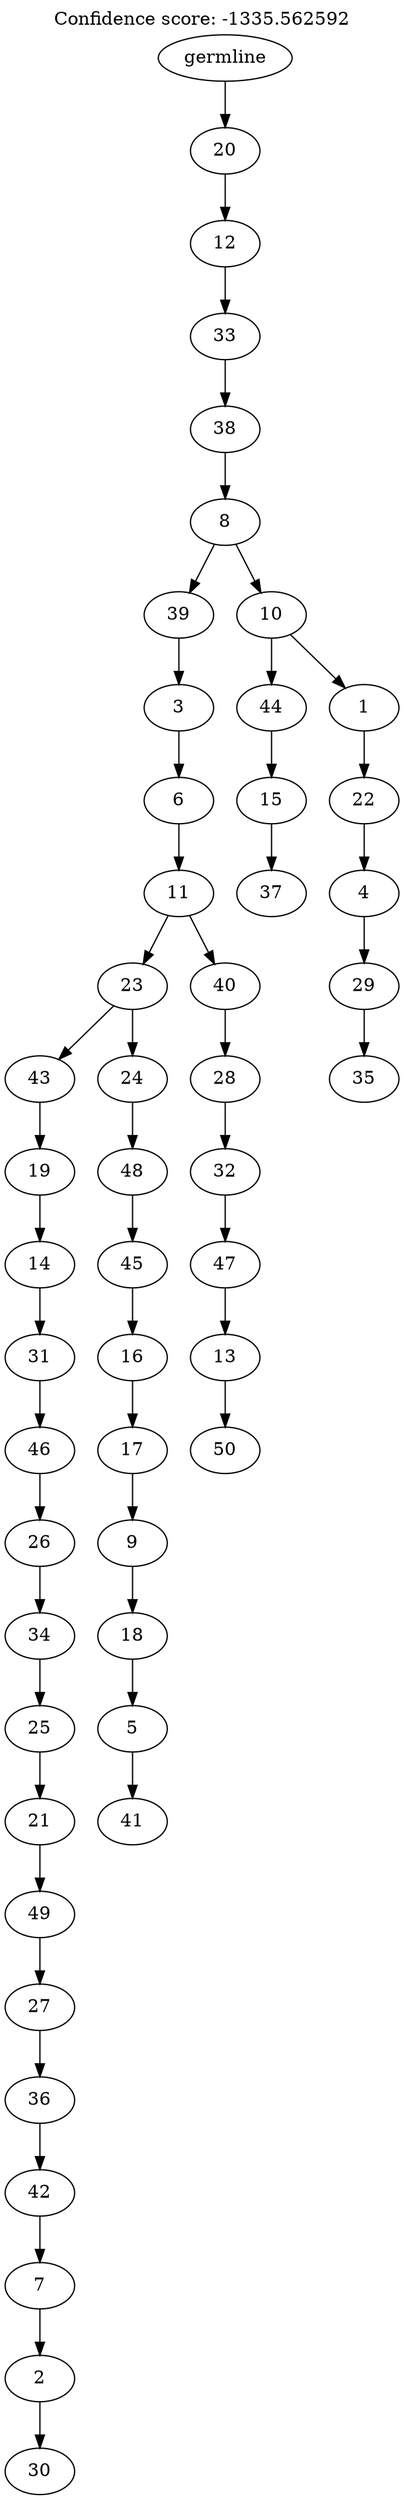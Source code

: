 digraph g {
	"49" -> "50";
	"50" [label="30"];
	"48" -> "49";
	"49" [label="2"];
	"47" -> "48";
	"48" [label="7"];
	"46" -> "47";
	"47" [label="42"];
	"45" -> "46";
	"46" [label="36"];
	"44" -> "45";
	"45" [label="27"];
	"43" -> "44";
	"44" [label="49"];
	"42" -> "43";
	"43" [label="21"];
	"41" -> "42";
	"42" [label="25"];
	"40" -> "41";
	"41" [label="34"];
	"39" -> "40";
	"40" [label="26"];
	"38" -> "39";
	"39" [label="46"];
	"37" -> "38";
	"38" [label="31"];
	"36" -> "37";
	"37" [label="14"];
	"35" -> "36";
	"36" [label="19"];
	"33" -> "34";
	"34" [label="41"];
	"32" -> "33";
	"33" [label="5"];
	"31" -> "32";
	"32" [label="18"];
	"30" -> "31";
	"31" [label="9"];
	"29" -> "30";
	"30" [label="17"];
	"28" -> "29";
	"29" [label="16"];
	"27" -> "28";
	"28" [label="45"];
	"26" -> "27";
	"27" [label="48"];
	"25" -> "26";
	"26" [label="24"];
	"25" -> "35";
	"35" [label="43"];
	"23" -> "24";
	"24" [label="50"];
	"22" -> "23";
	"23" [label="13"];
	"21" -> "22";
	"22" [label="47"];
	"20" -> "21";
	"21" [label="32"];
	"19" -> "20";
	"20" [label="28"];
	"18" -> "19";
	"19" [label="40"];
	"18" -> "25";
	"25" [label="23"];
	"17" -> "18";
	"18" [label="11"];
	"16" -> "17";
	"17" [label="6"];
	"15" -> "16";
	"16" [label="3"];
	"13" -> "14";
	"14" [label="37"];
	"12" -> "13";
	"13" [label="15"];
	"10" -> "11";
	"11" [label="35"];
	"9" -> "10";
	"10" [label="29"];
	"8" -> "9";
	"9" [label="4"];
	"7" -> "8";
	"8" [label="22"];
	"6" -> "7";
	"7" [label="1"];
	"6" -> "12";
	"12" [label="44"];
	"5" -> "6";
	"6" [label="10"];
	"5" -> "15";
	"15" [label="39"];
	"4" -> "5";
	"5" [label="8"];
	"3" -> "4";
	"4" [label="38"];
	"2" -> "3";
	"3" [label="33"];
	"1" -> "2";
	"2" [label="12"];
	"0" -> "1";
	"1" [label="20"];
	"0" [label="germline"];
	labelloc="t";
	label="Confidence score: -1335.562592";
}

